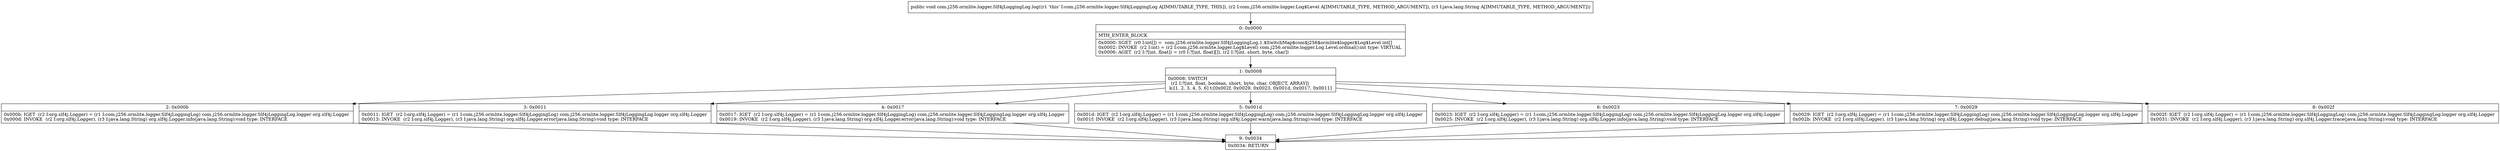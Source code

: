 digraph "CFG forcom.j256.ormlite.logger.Slf4jLoggingLog.log(Lcom\/j256\/ormlite\/logger\/Log$Level;Ljava\/lang\/String;)V" {
Node_0 [shape=record,label="{0\:\ 0x0000|MTH_ENTER_BLOCK\l|0x0000: SGET  (r0 I:int[]) =  com.j256.ormlite.logger.Slf4jLoggingLog.1.$SwitchMap$com$j256$ormlite$logger$Log$Level int[] \l0x0002: INVOKE  (r2 I:int) = (r2 I:com.j256.ormlite.logger.Log$Level) com.j256.ormlite.logger.Log.Level.ordinal():int type: VIRTUAL \l0x0006: AGET  (r2 I:?[int, float]) = (r0 I:?[int, float][]), (r2 I:?[int, short, byte, char]) \l}"];
Node_1 [shape=record,label="{1\:\ 0x0008|0x0008: SWITCH  \l  (r2 I:?[int, float, boolean, short, byte, char, OBJECT, ARRAY])\l k:[1, 2, 3, 4, 5, 6] t:[0x002f, 0x0029, 0x0023, 0x001d, 0x0017, 0x0011] \l}"];
Node_2 [shape=record,label="{2\:\ 0x000b|0x000b: IGET  (r2 I:org.slf4j.Logger) = (r1 I:com.j256.ormlite.logger.Slf4jLoggingLog) com.j256.ormlite.logger.Slf4jLoggingLog.logger org.slf4j.Logger \l0x000d: INVOKE  (r2 I:org.slf4j.Logger), (r3 I:java.lang.String) org.slf4j.Logger.info(java.lang.String):void type: INTERFACE \l}"];
Node_3 [shape=record,label="{3\:\ 0x0011|0x0011: IGET  (r2 I:org.slf4j.Logger) = (r1 I:com.j256.ormlite.logger.Slf4jLoggingLog) com.j256.ormlite.logger.Slf4jLoggingLog.logger org.slf4j.Logger \l0x0013: INVOKE  (r2 I:org.slf4j.Logger), (r3 I:java.lang.String) org.slf4j.Logger.error(java.lang.String):void type: INTERFACE \l}"];
Node_4 [shape=record,label="{4\:\ 0x0017|0x0017: IGET  (r2 I:org.slf4j.Logger) = (r1 I:com.j256.ormlite.logger.Slf4jLoggingLog) com.j256.ormlite.logger.Slf4jLoggingLog.logger org.slf4j.Logger \l0x0019: INVOKE  (r2 I:org.slf4j.Logger), (r3 I:java.lang.String) org.slf4j.Logger.error(java.lang.String):void type: INTERFACE \l}"];
Node_5 [shape=record,label="{5\:\ 0x001d|0x001d: IGET  (r2 I:org.slf4j.Logger) = (r1 I:com.j256.ormlite.logger.Slf4jLoggingLog) com.j256.ormlite.logger.Slf4jLoggingLog.logger org.slf4j.Logger \l0x001f: INVOKE  (r2 I:org.slf4j.Logger), (r3 I:java.lang.String) org.slf4j.Logger.warn(java.lang.String):void type: INTERFACE \l}"];
Node_6 [shape=record,label="{6\:\ 0x0023|0x0023: IGET  (r2 I:org.slf4j.Logger) = (r1 I:com.j256.ormlite.logger.Slf4jLoggingLog) com.j256.ormlite.logger.Slf4jLoggingLog.logger org.slf4j.Logger \l0x0025: INVOKE  (r2 I:org.slf4j.Logger), (r3 I:java.lang.String) org.slf4j.Logger.info(java.lang.String):void type: INTERFACE \l}"];
Node_7 [shape=record,label="{7\:\ 0x0029|0x0029: IGET  (r2 I:org.slf4j.Logger) = (r1 I:com.j256.ormlite.logger.Slf4jLoggingLog) com.j256.ormlite.logger.Slf4jLoggingLog.logger org.slf4j.Logger \l0x002b: INVOKE  (r2 I:org.slf4j.Logger), (r3 I:java.lang.String) org.slf4j.Logger.debug(java.lang.String):void type: INTERFACE \l}"];
Node_8 [shape=record,label="{8\:\ 0x002f|0x002f: IGET  (r2 I:org.slf4j.Logger) = (r1 I:com.j256.ormlite.logger.Slf4jLoggingLog) com.j256.ormlite.logger.Slf4jLoggingLog.logger org.slf4j.Logger \l0x0031: INVOKE  (r2 I:org.slf4j.Logger), (r3 I:java.lang.String) org.slf4j.Logger.trace(java.lang.String):void type: INTERFACE \l}"];
Node_9 [shape=record,label="{9\:\ 0x0034|0x0034: RETURN   \l}"];
MethodNode[shape=record,label="{public void com.j256.ormlite.logger.Slf4jLoggingLog.log((r1 'this' I:com.j256.ormlite.logger.Slf4jLoggingLog A[IMMUTABLE_TYPE, THIS]), (r2 I:com.j256.ormlite.logger.Log$Level A[IMMUTABLE_TYPE, METHOD_ARGUMENT]), (r3 I:java.lang.String A[IMMUTABLE_TYPE, METHOD_ARGUMENT])) }"];
MethodNode -> Node_0;
Node_0 -> Node_1;
Node_1 -> Node_2;
Node_1 -> Node_3;
Node_1 -> Node_4;
Node_1 -> Node_5;
Node_1 -> Node_6;
Node_1 -> Node_7;
Node_1 -> Node_8;
Node_2 -> Node_9;
Node_3 -> Node_9;
Node_4 -> Node_9;
Node_5 -> Node_9;
Node_6 -> Node_9;
Node_7 -> Node_9;
Node_8 -> Node_9;
}

